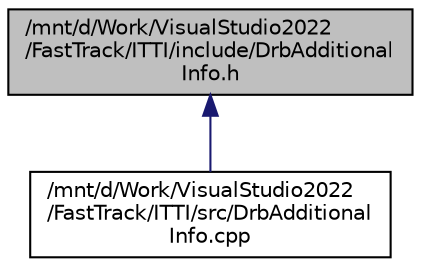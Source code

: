 digraph "/mnt/d/Work/VisualStudio2022/FastTrack/ITTI/include/DrbAdditionalInfo.h"
{
 // LATEX_PDF_SIZE
  edge [fontname="Helvetica",fontsize="10",labelfontname="Helvetica",labelfontsize="10"];
  node [fontname="Helvetica",fontsize="10",shape=record];
  Node1 [label="/mnt/d/Work/VisualStudio2022\l/FastTrack/ITTI/include/DrbAdditional\lInfo.h",height=0.2,width=0.4,color="black", fillcolor="grey75", style="filled", fontcolor="black",tooltip="Class handler of \"vran::rrc_du::DrbAdditionalInfo\" struct."];
  Node1 -> Node2 [dir="back",color="midnightblue",fontsize="10",style="solid",fontname="Helvetica"];
  Node2 [label="/mnt/d/Work/VisualStudio2022\l/FastTrack/ITTI/src/DrbAdditional\lInfo.cpp",height=0.2,width=0.4,color="black", fillcolor="white", style="filled",URL="$DrbAdditionalInfo_8cpp.html",tooltip="Realization of \"vran::rrc_du::DrbAdditionalInfo\" class handler."];
}
